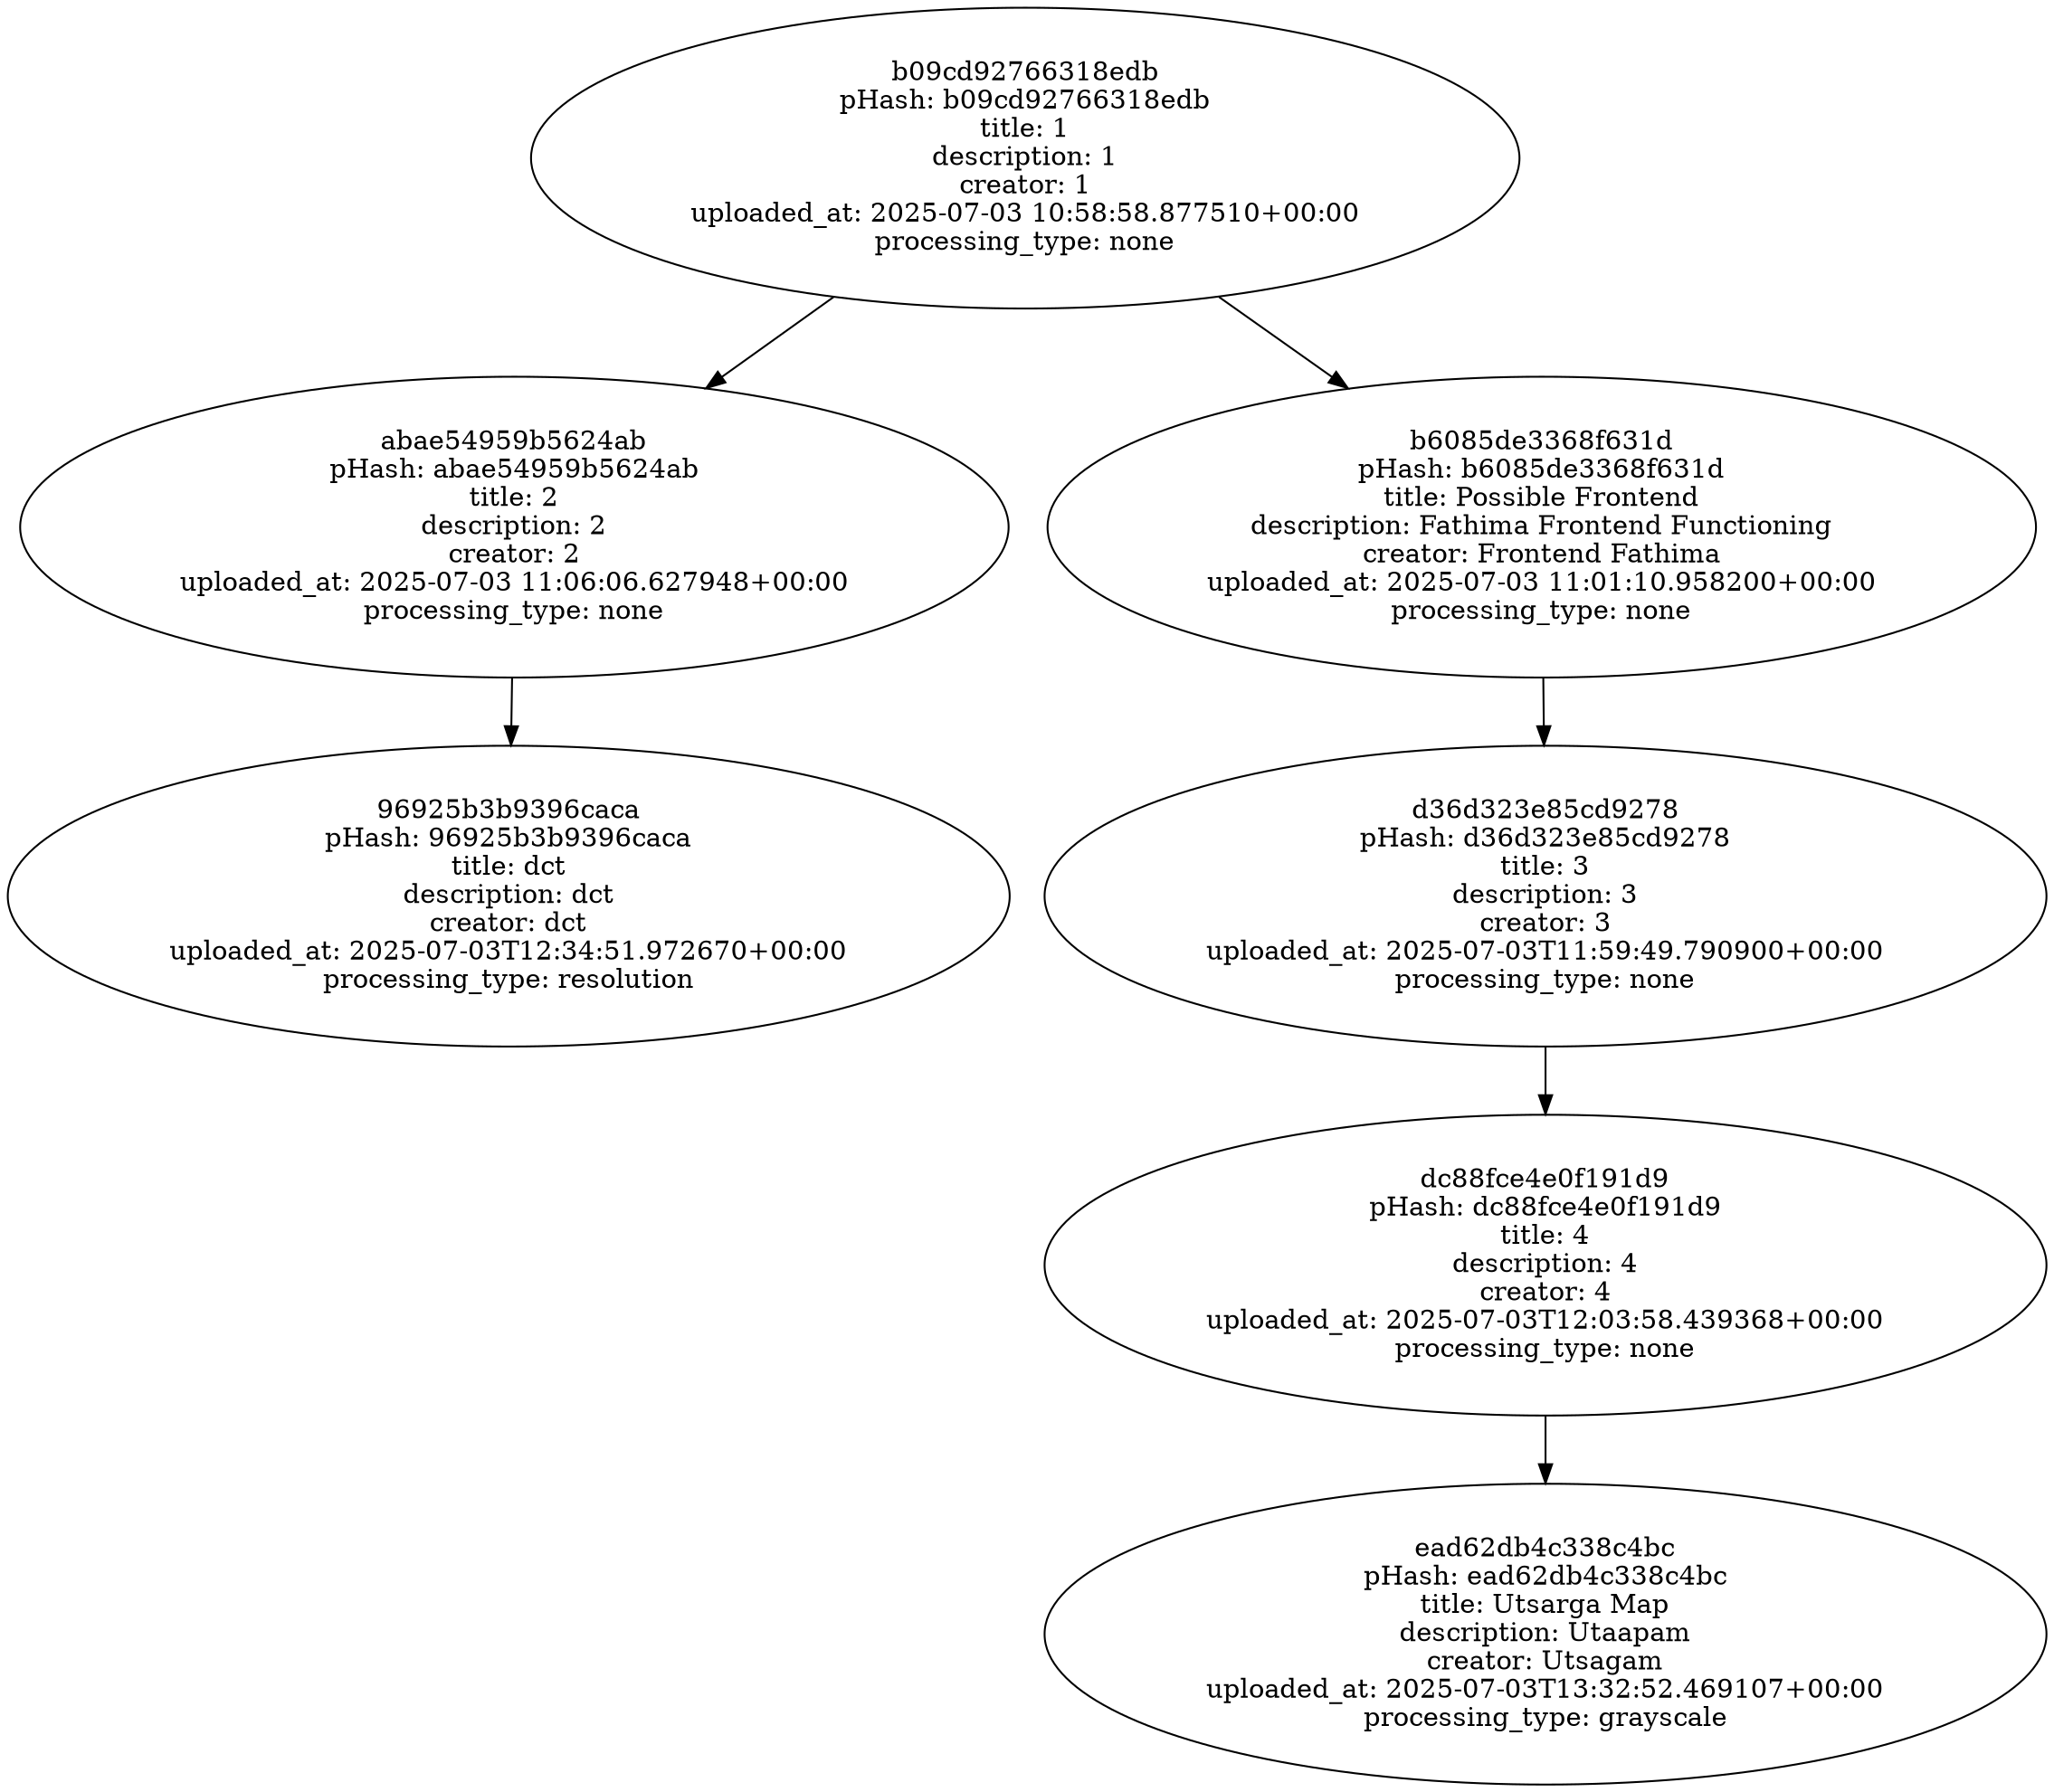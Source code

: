 // Binary Search Tree
digraph {
	b09cd92766318edb [label="b09cd92766318edb\npHash: b09cd92766318edb\ntitle: 1\ndescription: 1\ncreator: 1\nuploaded_at: 2025-07-03 10:58:58.877510+00:00\nprocessing_type: none"]
	abae54959b5624ab [label="abae54959b5624ab\npHash: abae54959b5624ab\ntitle: 2\ndescription: 2\ncreator: 2\nuploaded_at: 2025-07-03 11:06:06.627948+00:00\nprocessing_type: none"]
	b09cd92766318edb -> abae54959b5624ab
	"96925b3b9396caca" [label="96925b3b9396caca\npHash: 96925b3b9396caca\ntitle: dct\ndescription: dct\ncreator: dct\nuploaded_at: 2025-07-03T12:34:51.972670+00:00\nprocessing_type: resolution"]
	abae54959b5624ab -> "96925b3b9396caca"
	b6085de3368f631d [label="b6085de3368f631d\npHash: b6085de3368f631d\ntitle: Possible Frontend\ndescription: Fathima Frontend Functioning\ncreator: Frontend Fathima\nuploaded_at: 2025-07-03 11:01:10.958200+00:00\nprocessing_type: none"]
	b09cd92766318edb -> b6085de3368f631d
	d36d323e85cd9278 [label="d36d323e85cd9278\npHash: d36d323e85cd9278\ntitle: 3\ndescription: 3\ncreator: 3\nuploaded_at: 2025-07-03T11:59:49.790900+00:00\nprocessing_type: none"]
	b6085de3368f631d -> d36d323e85cd9278
	dc88fce4e0f191d9 [label="dc88fce4e0f191d9\npHash: dc88fce4e0f191d9\ntitle: 4\ndescription: 4\ncreator: 4\nuploaded_at: 2025-07-03T12:03:58.439368+00:00\nprocessing_type: none"]
	d36d323e85cd9278 -> dc88fce4e0f191d9
	ead62db4c338c4bc [label="ead62db4c338c4bc\npHash: ead62db4c338c4bc\ntitle: Utsarga Map\ndescription: Utaapam\ncreator: Utsagam\nuploaded_at: 2025-07-03T13:32:52.469107+00:00\nprocessing_type: grayscale"]
	dc88fce4e0f191d9 -> ead62db4c338c4bc
}
